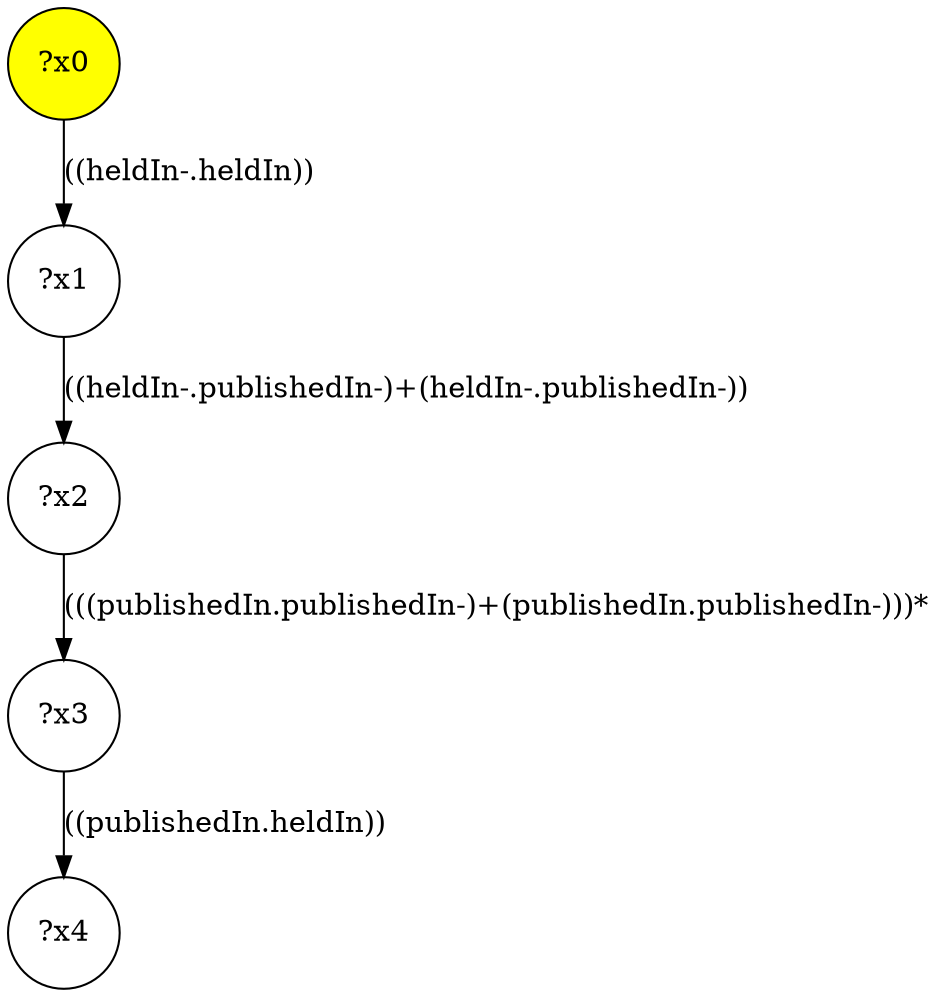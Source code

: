 digraph g {
	x0 [fillcolor="yellow", style="filled," shape=circle, label="?x0"];
	x1 [shape=circle, label="?x1"];
	x0 -> x1 [label="((heldIn-.heldIn))"];
	x2 [shape=circle, label="?x2"];
	x1 -> x2 [label="((heldIn-.publishedIn-)+(heldIn-.publishedIn-))"];
	x3 [shape=circle, label="?x3"];
	x2 -> x3 [label="(((publishedIn.publishedIn-)+(publishedIn.publishedIn-)))*"];
	x4 [shape=circle, label="?x4"];
	x3 -> x4 [label="((publishedIn.heldIn))"];
}
